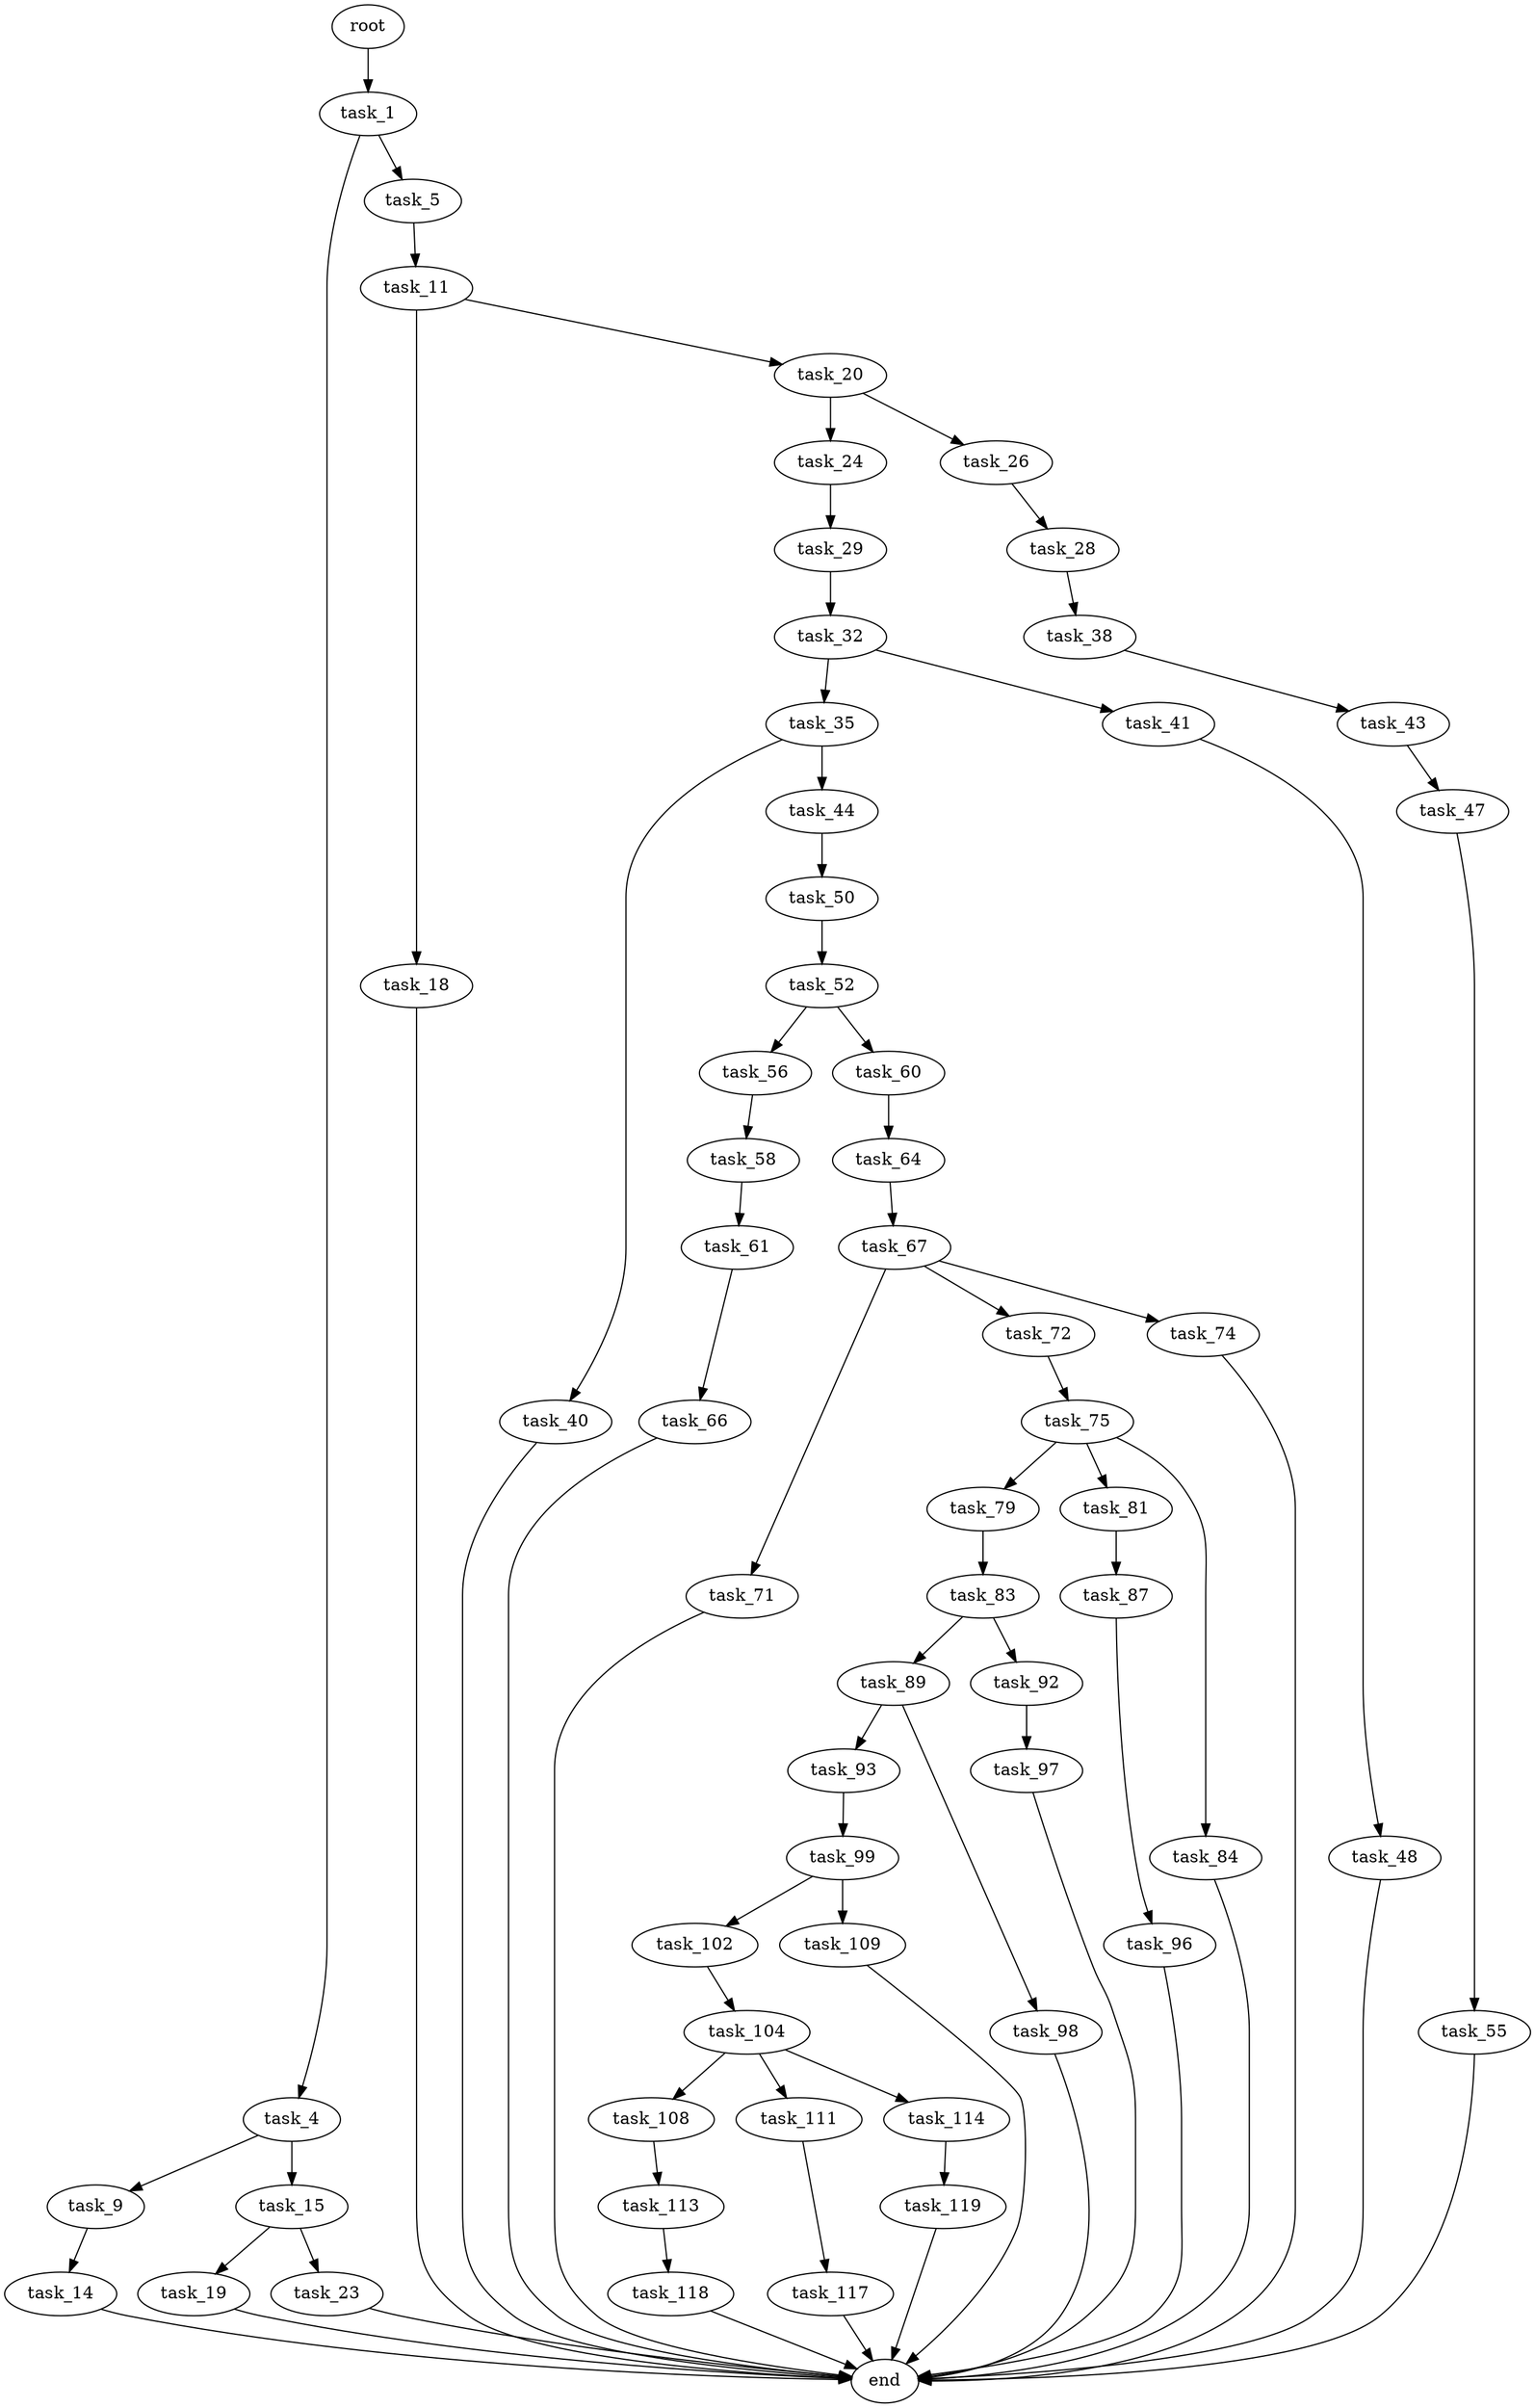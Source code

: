 digraph G {
  root [size="0.000000"];
  task_1 [size="8589934592.000000"];
  task_4 [size="1273787379.000000"];
  task_5 [size="10818621374.000000"];
  task_9 [size="3356077274.000000"];
  task_15 [size="65769345139.000000"];
  task_11 [size="231928233984.000000"];
  task_14 [size="549755813888.000000"];
  task_18 [size="1073741824000.000000"];
  task_20 [size="134217728000.000000"];
  end [size="0.000000"];
  task_19 [size="457506713221.000000"];
  task_23 [size="1397834851848.000000"];
  task_24 [size="105493116089.000000"];
  task_26 [size="8589934592.000000"];
  task_29 [size="68719476736.000000"];
  task_28 [size="134217728000.000000"];
  task_38 [size="231928233984.000000"];
  task_32 [size="1073741824000.000000"];
  task_35 [size="2013666765.000000"];
  task_41 [size="154187096472.000000"];
  task_40 [size="231928233984.000000"];
  task_44 [size="1858156827.000000"];
  task_43 [size="27302573835.000000"];
  task_48 [size="266604135720.000000"];
  task_47 [size="6705961512.000000"];
  task_50 [size="8589934592.000000"];
  task_55 [size="31254419286.000000"];
  task_52 [size="5950588680.000000"];
  task_56 [size="1073741824000.000000"];
  task_60 [size="241918079637.000000"];
  task_58 [size="128314650568.000000"];
  task_61 [size="1212433555904.000000"];
  task_64 [size="629395874.000000"];
  task_66 [size="12971982638.000000"];
  task_67 [size="532634929894.000000"];
  task_71 [size="68719476736.000000"];
  task_72 [size="26025768659.000000"];
  task_74 [size="385871216354.000000"];
  task_75 [size="231928233984.000000"];
  task_79 [size="25682315068.000000"];
  task_81 [size="39539123283.000000"];
  task_84 [size="549755813888.000000"];
  task_83 [size="134217728000.000000"];
  task_87 [size="68719476736.000000"];
  task_89 [size="1614548215.000000"];
  task_92 [size="14562504352.000000"];
  task_96 [size="8589934592.000000"];
  task_93 [size="33258171914.000000"];
  task_98 [size="782757789696.000000"];
  task_97 [size="324579088724.000000"];
  task_99 [size="134217728000.000000"];
  task_102 [size="43140455099.000000"];
  task_109 [size="549755813888.000000"];
  task_104 [size="310599147187.000000"];
  task_108 [size="4553257720.000000"];
  task_111 [size="26268997952.000000"];
  task_114 [size="134217728000.000000"];
  task_113 [size="433203120971.000000"];
  task_117 [size="895257624048.000000"];
  task_118 [size="368293445632.000000"];
  task_119 [size="31429082459.000000"];

  root -> task_1 [size="1.000000"];
  task_1 -> task_4 [size="33554432.000000"];
  task_1 -> task_5 [size="33554432.000000"];
  task_4 -> task_9 [size="33554432.000000"];
  task_4 -> task_15 [size="33554432.000000"];
  task_5 -> task_11 [size="679477248.000000"];
  task_9 -> task_14 [size="134217728.000000"];
  task_15 -> task_19 [size="301989888.000000"];
  task_15 -> task_23 [size="301989888.000000"];
  task_11 -> task_18 [size="301989888.000000"];
  task_11 -> task_20 [size="301989888.000000"];
  task_14 -> end [size="1.000000"];
  task_18 -> end [size="1.000000"];
  task_20 -> task_24 [size="209715200.000000"];
  task_20 -> task_26 [size="209715200.000000"];
  task_19 -> end [size="1.000000"];
  task_23 -> end [size="1.000000"];
  task_24 -> task_29 [size="209715200.000000"];
  task_26 -> task_28 [size="33554432.000000"];
  task_29 -> task_32 [size="134217728.000000"];
  task_28 -> task_38 [size="209715200.000000"];
  task_38 -> task_43 [size="301989888.000000"];
  task_32 -> task_35 [size="838860800.000000"];
  task_32 -> task_41 [size="838860800.000000"];
  task_35 -> task_40 [size="209715200.000000"];
  task_35 -> task_44 [size="209715200.000000"];
  task_41 -> task_48 [size="134217728.000000"];
  task_40 -> end [size="1.000000"];
  task_44 -> task_50 [size="33554432.000000"];
  task_43 -> task_47 [size="679477248.000000"];
  task_48 -> end [size="1.000000"];
  task_47 -> task_55 [size="134217728.000000"];
  task_50 -> task_52 [size="33554432.000000"];
  task_55 -> end [size="1.000000"];
  task_52 -> task_56 [size="134217728.000000"];
  task_52 -> task_60 [size="134217728.000000"];
  task_56 -> task_58 [size="838860800.000000"];
  task_60 -> task_64 [size="301989888.000000"];
  task_58 -> task_61 [size="536870912.000000"];
  task_61 -> task_66 [size="838860800.000000"];
  task_64 -> task_67 [size="75497472.000000"];
  task_66 -> end [size="1.000000"];
  task_67 -> task_71 [size="838860800.000000"];
  task_67 -> task_72 [size="838860800.000000"];
  task_67 -> task_74 [size="838860800.000000"];
  task_71 -> end [size="1.000000"];
  task_72 -> task_75 [size="33554432.000000"];
  task_74 -> end [size="1.000000"];
  task_75 -> task_79 [size="301989888.000000"];
  task_75 -> task_81 [size="301989888.000000"];
  task_75 -> task_84 [size="301989888.000000"];
  task_79 -> task_83 [size="33554432.000000"];
  task_81 -> task_87 [size="33554432.000000"];
  task_84 -> end [size="1.000000"];
  task_83 -> task_89 [size="209715200.000000"];
  task_83 -> task_92 [size="209715200.000000"];
  task_87 -> task_96 [size="134217728.000000"];
  task_89 -> task_93 [size="75497472.000000"];
  task_89 -> task_98 [size="75497472.000000"];
  task_92 -> task_97 [size="536870912.000000"];
  task_96 -> end [size="1.000000"];
  task_93 -> task_99 [size="33554432.000000"];
  task_98 -> end [size="1.000000"];
  task_97 -> end [size="1.000000"];
  task_99 -> task_102 [size="209715200.000000"];
  task_99 -> task_109 [size="209715200.000000"];
  task_102 -> task_104 [size="679477248.000000"];
  task_109 -> end [size="1.000000"];
  task_104 -> task_108 [size="209715200.000000"];
  task_104 -> task_111 [size="209715200.000000"];
  task_104 -> task_114 [size="209715200.000000"];
  task_108 -> task_113 [size="134217728.000000"];
  task_111 -> task_117 [size="679477248.000000"];
  task_114 -> task_119 [size="209715200.000000"];
  task_113 -> task_118 [size="679477248.000000"];
  task_117 -> end [size="1.000000"];
  task_118 -> end [size="1.000000"];
  task_119 -> end [size="1.000000"];
}
